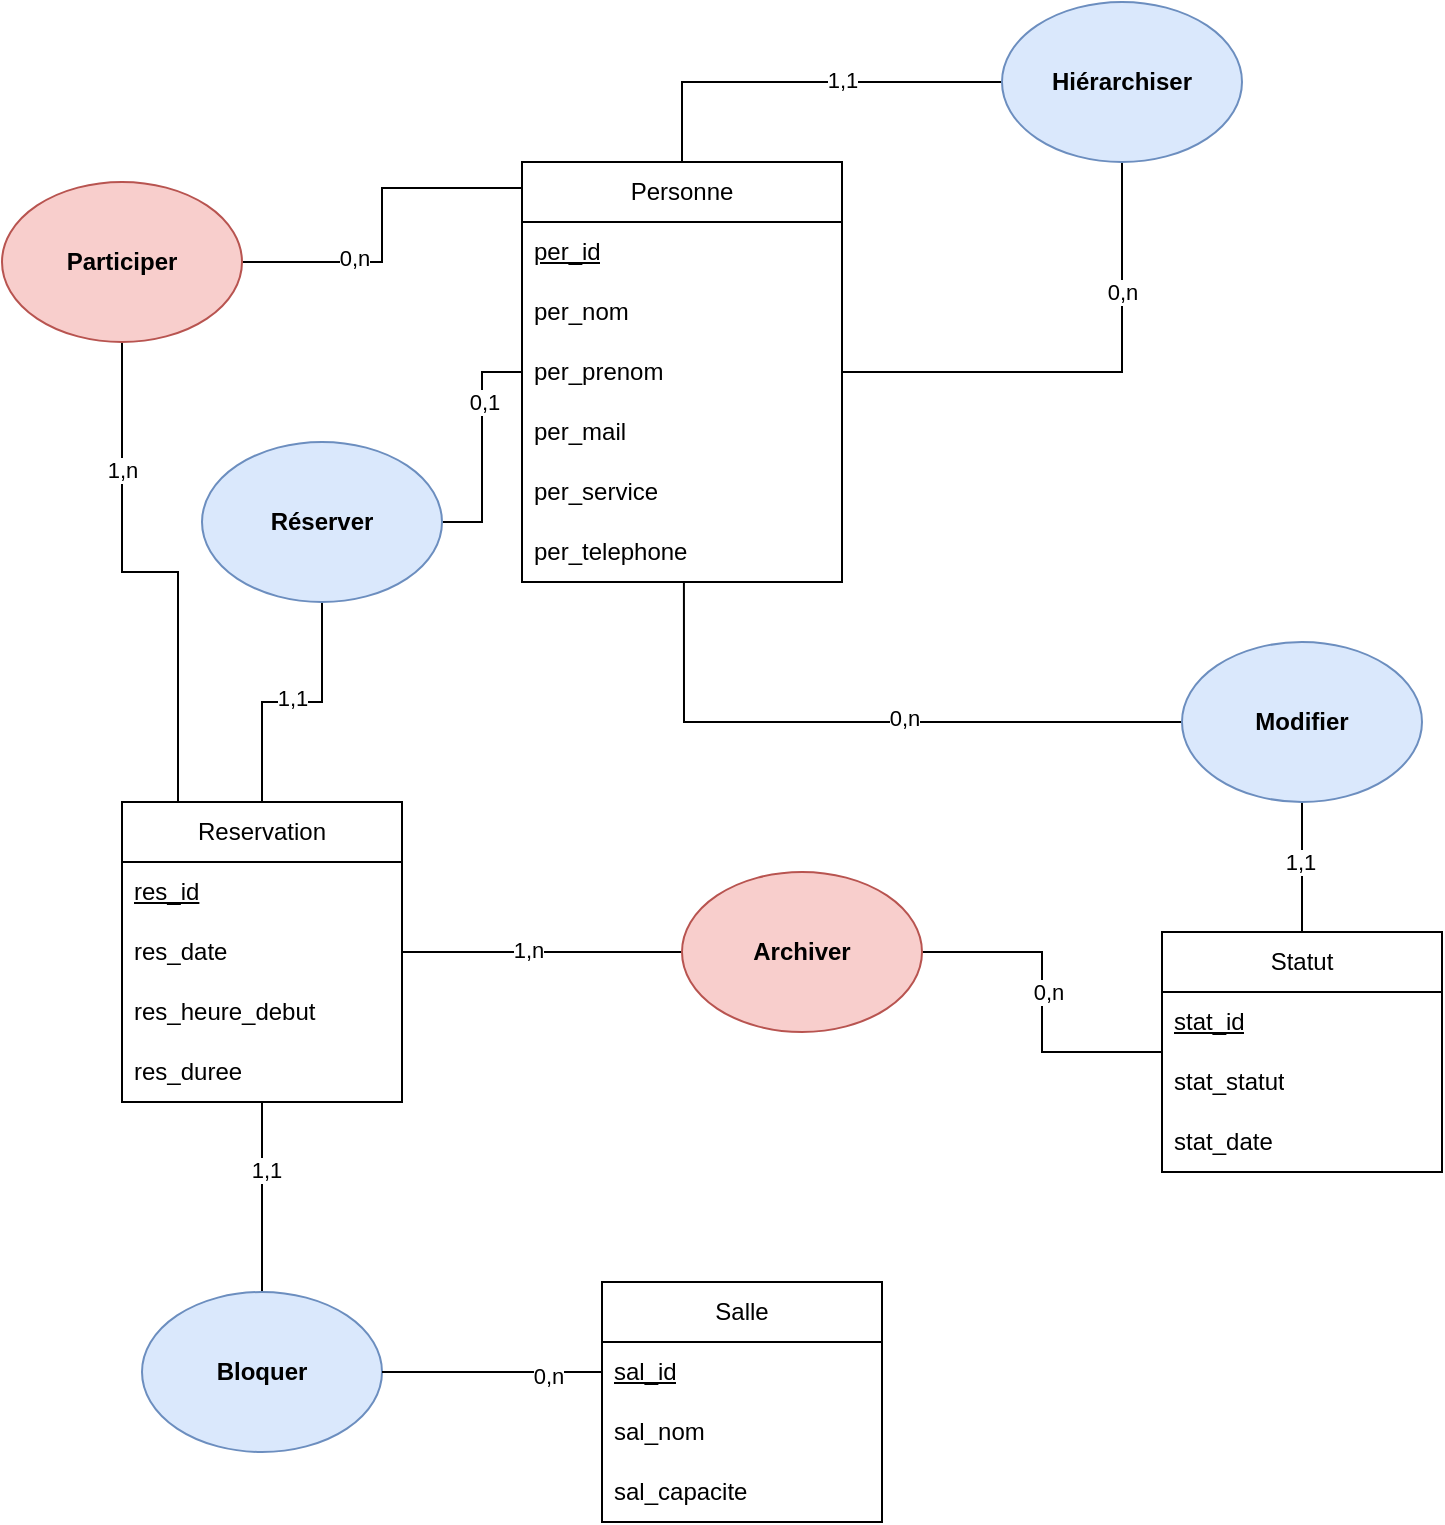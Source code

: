 <mxfile version="26.2.14">
  <diagram name="Page-1" id="3F3UBCpiy75dU_7WaH1F">
    <mxGraphModel dx="784" dy="1102" grid="1" gridSize="10" guides="1" tooltips="1" connect="1" arrows="1" fold="1" page="1" pageScale="1" pageWidth="827" pageHeight="1169" math="0" shadow="0">
      <root>
        <mxCell id="0" />
        <mxCell id="1" parent="0" />
        <mxCell id="7y-QNR6n2NZgIb-dIddG-1" value="Salle" style="swimlane;fontStyle=0;childLayout=stackLayout;horizontal=1;startSize=30;horizontalStack=0;resizeParent=1;resizeParentMax=0;resizeLast=0;collapsible=1;marginBottom=0;whiteSpace=wrap;html=1;" parent="1" vertex="1">
          <mxGeometry x="320" y="760" width="140" height="120" as="geometry" />
        </mxCell>
        <mxCell id="7y-QNR6n2NZgIb-dIddG-2" value="&lt;u&gt;sal_id&lt;/u&gt;" style="text;strokeColor=none;fillColor=none;align=left;verticalAlign=middle;spacingLeft=4;spacingRight=4;overflow=hidden;points=[[0,0.5],[1,0.5]];portConstraint=eastwest;rotatable=0;whiteSpace=wrap;html=1;" parent="7y-QNR6n2NZgIb-dIddG-1" vertex="1">
          <mxGeometry y="30" width="140" height="30" as="geometry" />
        </mxCell>
        <mxCell id="7y-QNR6n2NZgIb-dIddG-3" value="sal_nom" style="text;strokeColor=none;fillColor=none;align=left;verticalAlign=middle;spacingLeft=4;spacingRight=4;overflow=hidden;points=[[0,0.5],[1,0.5]];portConstraint=eastwest;rotatable=0;whiteSpace=wrap;html=1;" parent="7y-QNR6n2NZgIb-dIddG-1" vertex="1">
          <mxGeometry y="60" width="140" height="30" as="geometry" />
        </mxCell>
        <mxCell id="7y-QNR6n2NZgIb-dIddG-4" value="sal_capacite" style="text;strokeColor=none;fillColor=none;align=left;verticalAlign=middle;spacingLeft=4;spacingRight=4;overflow=hidden;points=[[0,0.5],[1,0.5]];portConstraint=eastwest;rotatable=0;whiteSpace=wrap;html=1;" parent="7y-QNR6n2NZgIb-dIddG-1" vertex="1">
          <mxGeometry y="90" width="140" height="30" as="geometry" />
        </mxCell>
        <mxCell id="7y-QNR6n2NZgIb-dIddG-45" style="edgeStyle=orthogonalEdgeStyle;rounded=0;orthogonalLoop=1;jettySize=auto;html=1;entryX=0;entryY=0.5;entryDx=0;entryDy=0;endArrow=none;startFill=0;" parent="1" source="7y-QNR6n2NZgIb-dIddG-5" target="7y-QNR6n2NZgIb-dIddG-44" edge="1">
          <mxGeometry relative="1" as="geometry" />
        </mxCell>
        <mxCell id="YKG6OqVEkrEwEOWz4GIM-3" value="1,n" style="edgeLabel;html=1;align=center;verticalAlign=middle;resizable=0;points=[];" parent="7y-QNR6n2NZgIb-dIddG-45" vertex="1" connectable="0">
          <mxGeometry x="-0.1" y="1" relative="1" as="geometry">
            <mxPoint as="offset" />
          </mxGeometry>
        </mxCell>
        <mxCell id="7y-QNR6n2NZgIb-dIddG-48" style="edgeStyle=orthogonalEdgeStyle;rounded=0;orthogonalLoop=1;jettySize=auto;html=1;entryX=0.5;entryY=0;entryDx=0;entryDy=0;endArrow=none;startFill=0;" parent="1" source="7y-QNR6n2NZgIb-dIddG-5" target="7y-QNR6n2NZgIb-dIddG-47" edge="1">
          <mxGeometry relative="1" as="geometry" />
        </mxCell>
        <mxCell id="YKG6OqVEkrEwEOWz4GIM-9" value="1,1" style="edgeLabel;html=1;align=center;verticalAlign=middle;resizable=0;points=[];" parent="7y-QNR6n2NZgIb-dIddG-48" vertex="1" connectable="0">
          <mxGeometry x="-0.284" y="2" relative="1" as="geometry">
            <mxPoint as="offset" />
          </mxGeometry>
        </mxCell>
        <mxCell id="k4K9N3K9HsL4mnco8wii-3" style="edgeStyle=orthogonalEdgeStyle;rounded=0;orthogonalLoop=1;jettySize=auto;html=1;entryX=0.5;entryY=1;entryDx=0;entryDy=0;exitX=0.2;exitY=0.013;exitDx=0;exitDy=0;exitPerimeter=0;endArrow=none;startFill=0;" edge="1" parent="1" source="7y-QNR6n2NZgIb-dIddG-5" target="k4K9N3K9HsL4mnco8wii-1">
          <mxGeometry relative="1" as="geometry">
            <mxPoint x="110" y="510" as="sourcePoint" />
          </mxGeometry>
        </mxCell>
        <mxCell id="k4K9N3K9HsL4mnco8wii-5" value="1,n" style="edgeLabel;html=1;align=center;verticalAlign=middle;resizable=0;points=[];" vertex="1" connectable="0" parent="k4K9N3K9HsL4mnco8wii-3">
          <mxGeometry x="0.508" relative="1" as="geometry">
            <mxPoint as="offset" />
          </mxGeometry>
        </mxCell>
        <mxCell id="7y-QNR6n2NZgIb-dIddG-5" value="Reservation" style="swimlane;fontStyle=0;childLayout=stackLayout;horizontal=1;startSize=30;horizontalStack=0;resizeParent=1;resizeParentMax=0;resizeLast=0;collapsible=1;marginBottom=0;whiteSpace=wrap;html=1;" parent="1" vertex="1">
          <mxGeometry x="80" y="520" width="140" height="150" as="geometry" />
        </mxCell>
        <mxCell id="7y-QNR6n2NZgIb-dIddG-6" value="&lt;u&gt;res_id&lt;/u&gt;" style="text;strokeColor=none;fillColor=none;align=left;verticalAlign=middle;spacingLeft=4;spacingRight=4;overflow=hidden;points=[[0,0.5],[1,0.5]];portConstraint=eastwest;rotatable=0;whiteSpace=wrap;html=1;" parent="7y-QNR6n2NZgIb-dIddG-5" vertex="1">
          <mxGeometry y="30" width="140" height="30" as="geometry" />
        </mxCell>
        <mxCell id="7y-QNR6n2NZgIb-dIddG-7" value="res_date" style="text;strokeColor=none;fillColor=none;align=left;verticalAlign=middle;spacingLeft=4;spacingRight=4;overflow=hidden;points=[[0,0.5],[1,0.5]];portConstraint=eastwest;rotatable=0;whiteSpace=wrap;html=1;" parent="7y-QNR6n2NZgIb-dIddG-5" vertex="1">
          <mxGeometry y="60" width="140" height="30" as="geometry" />
        </mxCell>
        <mxCell id="7y-QNR6n2NZgIb-dIddG-8" value="res_heure_debut" style="text;strokeColor=none;fillColor=none;align=left;verticalAlign=middle;spacingLeft=4;spacingRight=4;overflow=hidden;points=[[0,0.5],[1,0.5]];portConstraint=eastwest;rotatable=0;whiteSpace=wrap;html=1;" parent="7y-QNR6n2NZgIb-dIddG-5" vertex="1">
          <mxGeometry y="90" width="140" height="30" as="geometry" />
        </mxCell>
        <mxCell id="7y-QNR6n2NZgIb-dIddG-9" value="res_duree" style="text;strokeColor=none;fillColor=none;align=left;verticalAlign=middle;spacingLeft=4;spacingRight=4;overflow=hidden;points=[[0,0.5],[1,0.5]];portConstraint=eastwest;rotatable=0;whiteSpace=wrap;html=1;" parent="7y-QNR6n2NZgIb-dIddG-5" vertex="1">
          <mxGeometry y="120" width="140" height="30" as="geometry" />
        </mxCell>
        <mxCell id="7y-QNR6n2NZgIb-dIddG-31" style="edgeStyle=orthogonalEdgeStyle;rounded=0;orthogonalLoop=1;jettySize=auto;html=1;entryX=0.5;entryY=1;entryDx=0;entryDy=0;endArrow=none;startFill=0;" parent="1" source="7y-QNR6n2NZgIb-dIddG-15" target="7y-QNR6n2NZgIb-dIddG-30" edge="1">
          <mxGeometry relative="1" as="geometry" />
        </mxCell>
        <mxCell id="R4sICRfSow_LHC_Pd8io-1" value="0,n" style="edgeLabel;html=1;align=center;verticalAlign=middle;resizable=0;points=[];" parent="7y-QNR6n2NZgIb-dIddG-31" vertex="1" connectable="0">
          <mxGeometry x="0.469" relative="1" as="geometry">
            <mxPoint as="offset" />
          </mxGeometry>
        </mxCell>
        <mxCell id="7y-QNR6n2NZgIb-dIddG-32" style="edgeStyle=orthogonalEdgeStyle;rounded=0;orthogonalLoop=1;jettySize=auto;html=1;entryX=0;entryY=0.5;entryDx=0;entryDy=0;exitX=0.5;exitY=0;exitDx=0;exitDy=0;endArrow=none;startFill=0;" parent="1" source="7y-QNR6n2NZgIb-dIddG-15" target="7y-QNR6n2NZgIb-dIddG-30" edge="1">
          <mxGeometry relative="1" as="geometry" />
        </mxCell>
        <mxCell id="R4sICRfSow_LHC_Pd8io-2" value="1,1" style="edgeLabel;html=1;align=center;verticalAlign=middle;resizable=0;points=[];" parent="7y-QNR6n2NZgIb-dIddG-32" vertex="1" connectable="0">
          <mxGeometry x="0.2" y="1" relative="1" as="geometry">
            <mxPoint as="offset" />
          </mxGeometry>
        </mxCell>
        <mxCell id="7y-QNR6n2NZgIb-dIddG-34" style="edgeStyle=orthogonalEdgeStyle;rounded=0;orthogonalLoop=1;jettySize=auto;html=1;entryX=1;entryY=0.5;entryDx=0;entryDy=0;endArrow=none;startFill=0;" parent="1" source="7y-QNR6n2NZgIb-dIddG-15" target="7y-QNR6n2NZgIb-dIddG-33" edge="1">
          <mxGeometry relative="1" as="geometry" />
        </mxCell>
        <mxCell id="YKG6OqVEkrEwEOWz4GIM-1" value="0,1" style="edgeLabel;html=1;align=center;verticalAlign=middle;resizable=0;points=[];" parent="7y-QNR6n2NZgIb-dIddG-34" vertex="1" connectable="0">
          <mxGeometry x="-0.4" y="1" relative="1" as="geometry">
            <mxPoint as="offset" />
          </mxGeometry>
        </mxCell>
        <mxCell id="7y-QNR6n2NZgIb-dIddG-42" style="edgeStyle=orthogonalEdgeStyle;rounded=0;orthogonalLoop=1;jettySize=auto;html=1;entryX=0;entryY=0.5;entryDx=0;entryDy=0;exitX=0.506;exitY=1;exitDx=0;exitDy=0;exitPerimeter=0;endArrow=none;startFill=0;" parent="1" source="7y-QNR6n2NZgIb-dIddG-21" target="7y-QNR6n2NZgIb-dIddG-40" edge="1">
          <mxGeometry relative="1" as="geometry" />
        </mxCell>
        <mxCell id="YKG6OqVEkrEwEOWz4GIM-6" value="0,n" style="edgeLabel;html=1;align=center;verticalAlign=middle;resizable=0;points=[];" parent="7y-QNR6n2NZgIb-dIddG-42" vertex="1" connectable="0">
          <mxGeometry x="0.129" y="2" relative="1" as="geometry">
            <mxPoint as="offset" />
          </mxGeometry>
        </mxCell>
        <mxCell id="k4K9N3K9HsL4mnco8wii-2" style="edgeStyle=orthogonalEdgeStyle;rounded=0;orthogonalLoop=1;jettySize=auto;html=1;entryX=1;entryY=0.5;entryDx=0;entryDy=0;exitX=0.006;exitY=0.062;exitDx=0;exitDy=0;exitPerimeter=0;endArrow=none;startFill=0;" edge="1" parent="1" source="7y-QNR6n2NZgIb-dIddG-15" target="k4K9N3K9HsL4mnco8wii-1">
          <mxGeometry relative="1" as="geometry" />
        </mxCell>
        <mxCell id="k4K9N3K9HsL4mnco8wii-4" value="0,n" style="edgeLabel;html=1;align=center;verticalAlign=middle;resizable=0;points=[];" vertex="1" connectable="0" parent="k4K9N3K9HsL4mnco8wii-2">
          <mxGeometry x="0.371" y="-2" relative="1" as="geometry">
            <mxPoint as="offset" />
          </mxGeometry>
        </mxCell>
        <mxCell id="7y-QNR6n2NZgIb-dIddG-15" value="Personne" style="swimlane;fontStyle=0;childLayout=stackLayout;horizontal=1;startSize=30;horizontalStack=0;resizeParent=1;resizeParentMax=0;resizeLast=0;collapsible=1;marginBottom=0;whiteSpace=wrap;html=1;" parent="1" vertex="1">
          <mxGeometry x="280" y="200" width="160" height="210" as="geometry" />
        </mxCell>
        <mxCell id="7y-QNR6n2NZgIb-dIddG-16" value="&lt;u&gt;per_id&lt;/u&gt;" style="text;strokeColor=none;fillColor=none;align=left;verticalAlign=middle;spacingLeft=4;spacingRight=4;overflow=hidden;points=[[0,0.5],[1,0.5]];portConstraint=eastwest;rotatable=0;whiteSpace=wrap;html=1;" parent="7y-QNR6n2NZgIb-dIddG-15" vertex="1">
          <mxGeometry y="30" width="160" height="30" as="geometry" />
        </mxCell>
        <mxCell id="7y-QNR6n2NZgIb-dIddG-17" value="per_nom" style="text;strokeColor=none;fillColor=none;align=left;verticalAlign=middle;spacingLeft=4;spacingRight=4;overflow=hidden;points=[[0,0.5],[1,0.5]];portConstraint=eastwest;rotatable=0;whiteSpace=wrap;html=1;" parent="7y-QNR6n2NZgIb-dIddG-15" vertex="1">
          <mxGeometry y="60" width="160" height="30" as="geometry" />
        </mxCell>
        <mxCell id="7y-QNR6n2NZgIb-dIddG-18" value="per_prenom" style="text;strokeColor=none;fillColor=none;align=left;verticalAlign=middle;spacingLeft=4;spacingRight=4;overflow=hidden;points=[[0,0.5],[1,0.5]];portConstraint=eastwest;rotatable=0;whiteSpace=wrap;html=1;" parent="7y-QNR6n2NZgIb-dIddG-15" vertex="1">
          <mxGeometry y="90" width="160" height="30" as="geometry" />
        </mxCell>
        <mxCell id="7y-QNR6n2NZgIb-dIddG-19" value="per_mail" style="text;strokeColor=none;fillColor=none;align=left;verticalAlign=middle;spacingLeft=4;spacingRight=4;overflow=hidden;points=[[0,0.5],[1,0.5]];portConstraint=eastwest;rotatable=0;whiteSpace=wrap;html=1;" parent="7y-QNR6n2NZgIb-dIddG-15" vertex="1">
          <mxGeometry y="120" width="160" height="30" as="geometry" />
        </mxCell>
        <mxCell id="7y-QNR6n2NZgIb-dIddG-20" value="per_service" style="text;strokeColor=none;fillColor=none;align=left;verticalAlign=middle;spacingLeft=4;spacingRight=4;overflow=hidden;points=[[0,0.5],[1,0.5]];portConstraint=eastwest;rotatable=0;whiteSpace=wrap;html=1;" parent="7y-QNR6n2NZgIb-dIddG-15" vertex="1">
          <mxGeometry y="150" width="160" height="30" as="geometry" />
        </mxCell>
        <mxCell id="7y-QNR6n2NZgIb-dIddG-21" value="per_telephone" style="text;strokeColor=none;fillColor=none;align=left;verticalAlign=middle;spacingLeft=4;spacingRight=4;overflow=hidden;points=[[0,0.5],[1,0.5]];portConstraint=eastwest;rotatable=0;whiteSpace=wrap;html=1;" parent="7y-QNR6n2NZgIb-dIddG-15" vertex="1">
          <mxGeometry y="180" width="160" height="30" as="geometry" />
        </mxCell>
        <mxCell id="7y-QNR6n2NZgIb-dIddG-30" value="&lt;b&gt;Hiérarchiser&lt;/b&gt;" style="ellipse;whiteSpace=wrap;html=1;fillColor=#dae8fc;strokeColor=#6c8ebf;" parent="1" vertex="1">
          <mxGeometry x="520" y="120" width="120" height="80" as="geometry" />
        </mxCell>
        <mxCell id="7y-QNR6n2NZgIb-dIddG-35" style="edgeStyle=orthogonalEdgeStyle;rounded=0;orthogonalLoop=1;jettySize=auto;html=1;entryX=0.5;entryY=0;entryDx=0;entryDy=0;endArrow=none;startFill=0;" parent="1" source="7y-QNR6n2NZgIb-dIddG-33" target="7y-QNR6n2NZgIb-dIddG-5" edge="1">
          <mxGeometry relative="1" as="geometry" />
        </mxCell>
        <mxCell id="YKG6OqVEkrEwEOWz4GIM-2" value="1,1" style="edgeLabel;html=1;align=center;verticalAlign=middle;resizable=0;points=[];" parent="7y-QNR6n2NZgIb-dIddG-35" vertex="1" connectable="0">
          <mxGeometry x="0.006" y="-2" relative="1" as="geometry">
            <mxPoint as="offset" />
          </mxGeometry>
        </mxCell>
        <mxCell id="7y-QNR6n2NZgIb-dIddG-33" value="&lt;b&gt;Réserver&lt;/b&gt;" style="ellipse;whiteSpace=wrap;html=1;fillColor=#dae8fc;strokeColor=#6c8ebf;" parent="1" vertex="1">
          <mxGeometry x="120" y="340" width="120" height="80" as="geometry" />
        </mxCell>
        <mxCell id="7y-QNR6n2NZgIb-dIddG-41" style="edgeStyle=orthogonalEdgeStyle;rounded=0;orthogonalLoop=1;jettySize=auto;html=1;entryX=0.5;entryY=1;entryDx=0;entryDy=0;endArrow=none;startFill=0;" parent="1" source="7y-QNR6n2NZgIb-dIddG-36" target="7y-QNR6n2NZgIb-dIddG-40" edge="1">
          <mxGeometry relative="1" as="geometry" />
        </mxCell>
        <mxCell id="YKG6OqVEkrEwEOWz4GIM-7" value="1,1" style="edgeLabel;html=1;align=center;verticalAlign=middle;resizable=0;points=[];" parent="7y-QNR6n2NZgIb-dIddG-41" vertex="1" connectable="0">
          <mxGeometry x="0.077" y="1" relative="1" as="geometry">
            <mxPoint as="offset" />
          </mxGeometry>
        </mxCell>
        <mxCell id="7y-QNR6n2NZgIb-dIddG-46" style="edgeStyle=orthogonalEdgeStyle;rounded=0;orthogonalLoop=1;jettySize=auto;html=1;entryX=1;entryY=0.5;entryDx=0;entryDy=0;endArrow=none;startFill=0;" parent="1" source="7y-QNR6n2NZgIb-dIddG-36" target="7y-QNR6n2NZgIb-dIddG-44" edge="1">
          <mxGeometry relative="1" as="geometry" />
        </mxCell>
        <mxCell id="YKG6OqVEkrEwEOWz4GIM-4" value="0,n" style="edgeLabel;html=1;align=center;verticalAlign=middle;resizable=0;points=[];" parent="7y-QNR6n2NZgIb-dIddG-46" vertex="1" connectable="0">
          <mxGeometry x="0.059" y="-3" relative="1" as="geometry">
            <mxPoint as="offset" />
          </mxGeometry>
        </mxCell>
        <mxCell id="7y-QNR6n2NZgIb-dIddG-36" value="Statut" style="swimlane;fontStyle=0;childLayout=stackLayout;horizontal=1;startSize=30;horizontalStack=0;resizeParent=1;resizeParentMax=0;resizeLast=0;collapsible=1;marginBottom=0;whiteSpace=wrap;html=1;" parent="1" vertex="1">
          <mxGeometry x="600" y="585" width="140" height="120" as="geometry" />
        </mxCell>
        <mxCell id="7y-QNR6n2NZgIb-dIddG-37" value="&lt;u&gt;stat_id&lt;/u&gt;" style="text;strokeColor=none;fillColor=none;align=left;verticalAlign=middle;spacingLeft=4;spacingRight=4;overflow=hidden;points=[[0,0.5],[1,0.5]];portConstraint=eastwest;rotatable=0;whiteSpace=wrap;html=1;" parent="7y-QNR6n2NZgIb-dIddG-36" vertex="1">
          <mxGeometry y="30" width="140" height="30" as="geometry" />
        </mxCell>
        <mxCell id="7y-QNR6n2NZgIb-dIddG-38" value="stat_statut" style="text;strokeColor=none;fillColor=none;align=left;verticalAlign=middle;spacingLeft=4;spacingRight=4;overflow=hidden;points=[[0,0.5],[1,0.5]];portConstraint=eastwest;rotatable=0;whiteSpace=wrap;html=1;" parent="7y-QNR6n2NZgIb-dIddG-36" vertex="1">
          <mxGeometry y="60" width="140" height="30" as="geometry" />
        </mxCell>
        <mxCell id="7y-QNR6n2NZgIb-dIddG-39" value="stat_date" style="text;strokeColor=none;fillColor=none;align=left;verticalAlign=middle;spacingLeft=4;spacingRight=4;overflow=hidden;points=[[0,0.5],[1,0.5]];portConstraint=eastwest;rotatable=0;whiteSpace=wrap;html=1;" parent="7y-QNR6n2NZgIb-dIddG-36" vertex="1">
          <mxGeometry y="90" width="140" height="30" as="geometry" />
        </mxCell>
        <mxCell id="7y-QNR6n2NZgIb-dIddG-40" value="&lt;b&gt;Modifier&lt;/b&gt;" style="ellipse;whiteSpace=wrap;html=1;fillColor=#dae8fc;strokeColor=#6c8ebf;" parent="1" vertex="1">
          <mxGeometry x="610" y="440" width="120" height="80" as="geometry" />
        </mxCell>
        <mxCell id="7y-QNR6n2NZgIb-dIddG-44" value="&lt;b&gt;Archiver&lt;/b&gt;" style="ellipse;whiteSpace=wrap;html=1;fillColor=#f8cecc;strokeColor=#b85450;" parent="1" vertex="1">
          <mxGeometry x="360" y="555" width="120" height="80" as="geometry" />
        </mxCell>
        <mxCell id="7y-QNR6n2NZgIb-dIddG-47" value="&lt;b&gt;Bloquer&lt;/b&gt;" style="ellipse;whiteSpace=wrap;html=1;fillColor=#dae8fc;strokeColor=#6c8ebf;" parent="1" vertex="1">
          <mxGeometry x="90" y="765" width="120" height="80" as="geometry" />
        </mxCell>
        <mxCell id="7y-QNR6n2NZgIb-dIddG-49" style="edgeStyle=orthogonalEdgeStyle;rounded=0;orthogonalLoop=1;jettySize=auto;html=1;entryX=1;entryY=0.5;entryDx=0;entryDy=0;endArrow=none;startFill=0;" parent="1" source="7y-QNR6n2NZgIb-dIddG-2" target="7y-QNR6n2NZgIb-dIddG-47" edge="1">
          <mxGeometry relative="1" as="geometry" />
        </mxCell>
        <mxCell id="YKG6OqVEkrEwEOWz4GIM-8" value="0,n" style="edgeLabel;html=1;align=center;verticalAlign=middle;resizable=0;points=[];" parent="7y-QNR6n2NZgIb-dIddG-49" vertex="1" connectable="0">
          <mxGeometry x="-0.509" y="2" relative="1" as="geometry">
            <mxPoint as="offset" />
          </mxGeometry>
        </mxCell>
        <mxCell id="k4K9N3K9HsL4mnco8wii-1" value="&lt;b&gt;Participer&lt;/b&gt;" style="ellipse;whiteSpace=wrap;html=1;fillColor=#f8cecc;strokeColor=#b85450;" vertex="1" parent="1">
          <mxGeometry x="20" y="210" width="120" height="80" as="geometry" />
        </mxCell>
      </root>
    </mxGraphModel>
  </diagram>
</mxfile>
